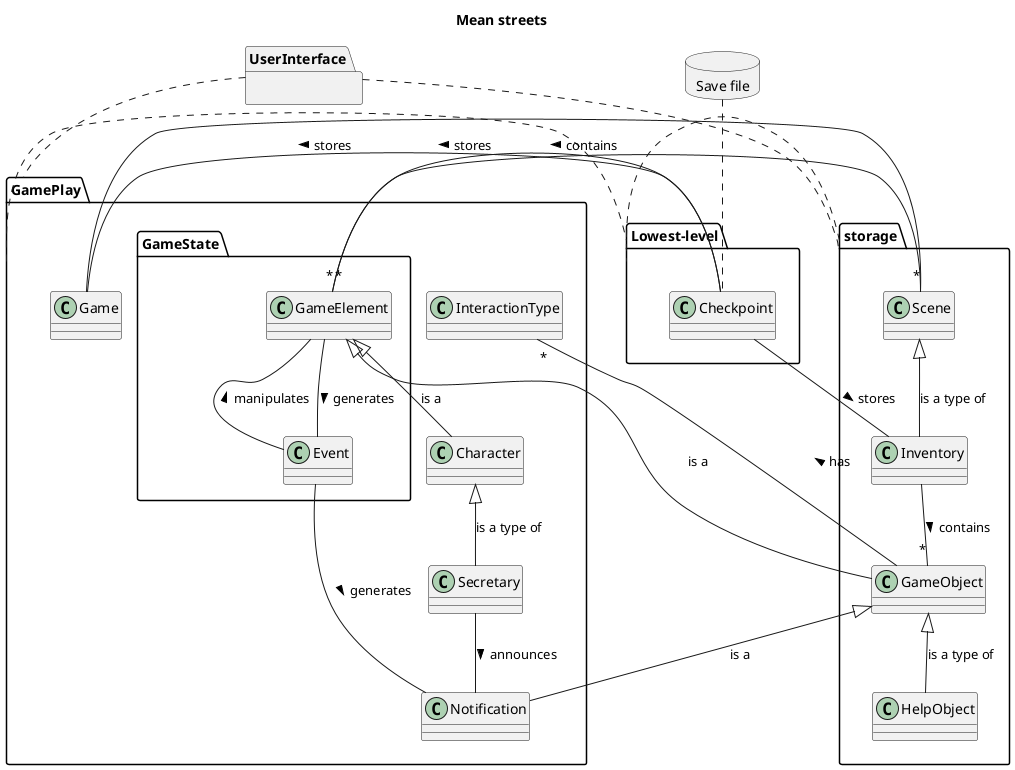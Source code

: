 @startuml
title Mean streets
top to bottom direction

package storage {
    class Inventory
    class GameObject
    class HelpObject
    class Scene
}

database "Save file" {
}

package UserInterface {

}


package GamePlay {
    class Game
    class Secretary
    class Character
    class Notification
    class InteractionType

    package GameState {
        class GameElement
        class Event
    }
}

package "Lowest-level" {
    class Checkpoint
}

"Save file" .. Checkpoint
UserInterface .. storage
UserInterface .. GamePlay

GamePlay .. "Lowest-level"
storage .. "Lowest-level"


Game -- "*" Scene

Checkpoint -- "*" GameElement : stores >
Checkpoint -- Inventory : stores >
Checkpoint - Game : stores >
Character <|-- Secretary : is a type of
GameElement <|-- GameObject : is a
GameElement <|-- Character : is a
Scene - "*" GameElement : contains >
Scene <|-- Inventory : is a type of
Inventory -- "*" GameObject : contains >
GameElement -- Event : generates >
Event -- Notification : generates >
Event -- GameElement : manipulates >
Secretary -- Notification : announces >
GameObject <|-- HelpObject : is a type of
GameObject <|-- Notification : is a
GameObject -- "*" InteractionType : has >

@enduml